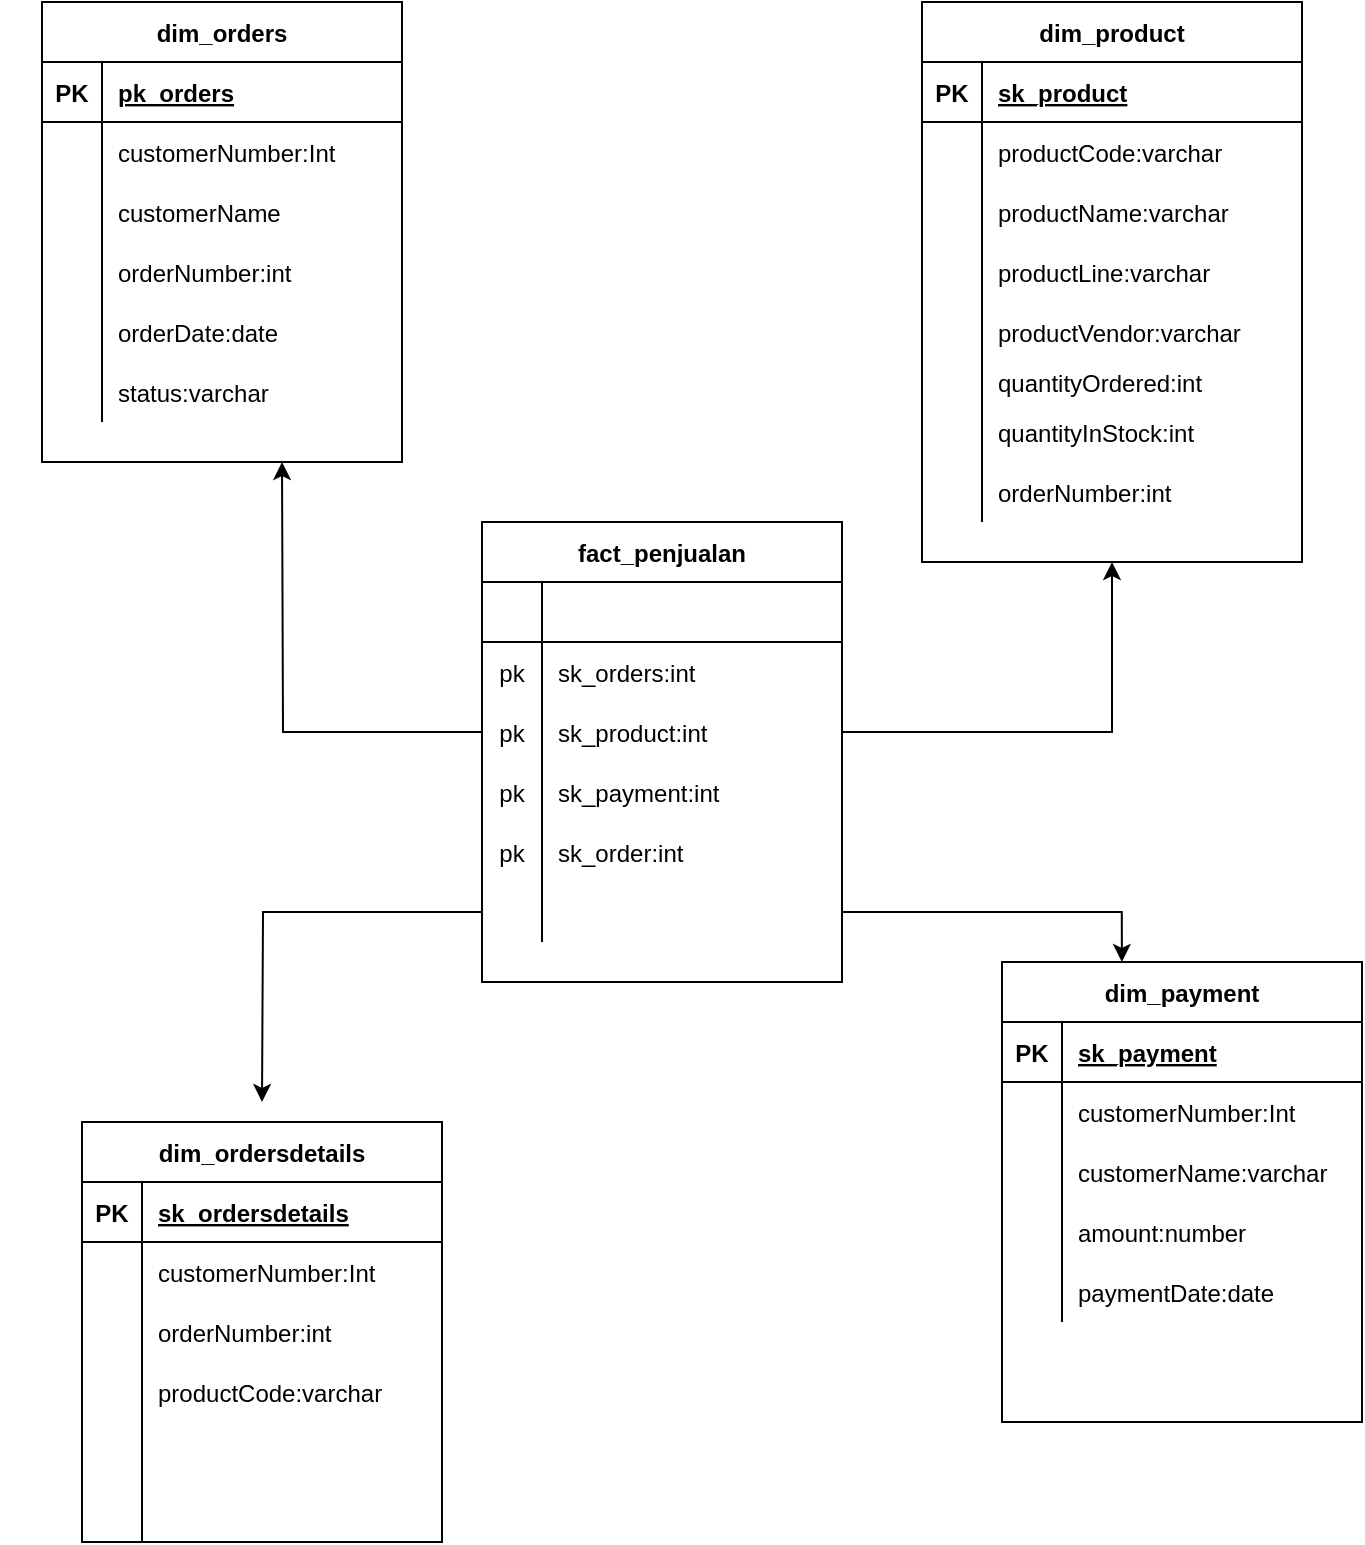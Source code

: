 <mxfile version="15.7.0" type="google"><diagram id="q8X1hL25HlB0_GWKj4Wk" name="Page-1"><mxGraphModel dx="1450" dy="647" grid="1" gridSize="10" guides="1" tooltips="1" connect="1" arrows="1" fold="1" page="1" pageScale="1" pageWidth="827" pageHeight="1169" math="0" shadow="0"><root><mxCell id="0"/><mxCell id="1" parent="0"/><mxCell id="w1wIwsH_aMHOeBr1UhMv-1" value="dim_orders" style="shape=table;startSize=30;container=1;collapsible=1;childLayout=tableLayout;fixedRows=1;rowLines=0;fontStyle=1;align=center;resizeLast=1;" parent="1" vertex="1"><mxGeometry x="80" y="40" width="180" height="230" as="geometry"/></mxCell><mxCell id="w1wIwsH_aMHOeBr1UhMv-2" value="" style="shape=partialRectangle;collapsible=0;dropTarget=0;pointerEvents=0;fillColor=none;top=0;left=0;bottom=1;right=0;points=[[0,0.5],[1,0.5]];portConstraint=eastwest;" parent="w1wIwsH_aMHOeBr1UhMv-1" vertex="1"><mxGeometry y="30" width="180" height="30" as="geometry"/></mxCell><mxCell id="w1wIwsH_aMHOeBr1UhMv-3" value="PK" style="shape=partialRectangle;connectable=0;fillColor=none;top=0;left=0;bottom=0;right=0;fontStyle=1;overflow=hidden;" parent="w1wIwsH_aMHOeBr1UhMv-2" vertex="1"><mxGeometry width="30" height="30" as="geometry"><mxRectangle width="30" height="30" as="alternateBounds"/></mxGeometry></mxCell><mxCell id="w1wIwsH_aMHOeBr1UhMv-4" value="pk_orders" style="shape=partialRectangle;connectable=0;fillColor=none;top=0;left=0;bottom=0;right=0;align=left;spacingLeft=6;fontStyle=5;overflow=hidden;" parent="w1wIwsH_aMHOeBr1UhMv-2" vertex="1"><mxGeometry x="30" width="150" height="30" as="geometry"><mxRectangle width="150" height="30" as="alternateBounds"/></mxGeometry></mxCell><mxCell id="w1wIwsH_aMHOeBr1UhMv-5" value="" style="shape=partialRectangle;collapsible=0;dropTarget=0;pointerEvents=0;fillColor=none;top=0;left=0;bottom=0;right=0;points=[[0,0.5],[1,0.5]];portConstraint=eastwest;" parent="w1wIwsH_aMHOeBr1UhMv-1" vertex="1"><mxGeometry y="60" width="180" height="30" as="geometry"/></mxCell><mxCell id="w1wIwsH_aMHOeBr1UhMv-6" value="" style="shape=partialRectangle;connectable=0;fillColor=none;top=0;left=0;bottom=0;right=0;editable=1;overflow=hidden;" parent="w1wIwsH_aMHOeBr1UhMv-5" vertex="1"><mxGeometry width="30" height="30" as="geometry"><mxRectangle width="30" height="30" as="alternateBounds"/></mxGeometry></mxCell><mxCell id="w1wIwsH_aMHOeBr1UhMv-7" value="customerNumber:Int" style="shape=partialRectangle;connectable=0;fillColor=none;top=0;left=0;bottom=0;right=0;align=left;spacingLeft=6;overflow=hidden;" parent="w1wIwsH_aMHOeBr1UhMv-5" vertex="1"><mxGeometry x="30" width="150" height="30" as="geometry"><mxRectangle width="150" height="30" as="alternateBounds"/></mxGeometry></mxCell><mxCell id="w1wIwsH_aMHOeBr1UhMv-8" value="" style="shape=partialRectangle;collapsible=0;dropTarget=0;pointerEvents=0;fillColor=none;top=0;left=0;bottom=0;right=0;points=[[0,0.5],[1,0.5]];portConstraint=eastwest;" parent="w1wIwsH_aMHOeBr1UhMv-1" vertex="1"><mxGeometry y="90" width="180" height="30" as="geometry"/></mxCell><mxCell id="w1wIwsH_aMHOeBr1UhMv-9" value="" style="shape=partialRectangle;connectable=0;fillColor=none;top=0;left=0;bottom=0;right=0;editable=1;overflow=hidden;" parent="w1wIwsH_aMHOeBr1UhMv-8" vertex="1"><mxGeometry width="30" height="30" as="geometry"><mxRectangle width="30" height="30" as="alternateBounds"/></mxGeometry></mxCell><mxCell id="w1wIwsH_aMHOeBr1UhMv-10" value="customerName" style="shape=partialRectangle;connectable=0;fillColor=none;top=0;left=0;bottom=0;right=0;align=left;spacingLeft=6;overflow=hidden;" parent="w1wIwsH_aMHOeBr1UhMv-8" vertex="1"><mxGeometry x="30" width="150" height="30" as="geometry"><mxRectangle width="150" height="30" as="alternateBounds"/></mxGeometry></mxCell><mxCell id="w1wIwsH_aMHOeBr1UhMv-11" value="" style="shape=partialRectangle;collapsible=0;dropTarget=0;pointerEvents=0;fillColor=none;top=0;left=0;bottom=0;right=0;points=[[0,0.5],[1,0.5]];portConstraint=eastwest;" parent="w1wIwsH_aMHOeBr1UhMv-1" vertex="1"><mxGeometry y="120" width="180" height="30" as="geometry"/></mxCell><mxCell id="w1wIwsH_aMHOeBr1UhMv-12" value="" style="shape=partialRectangle;connectable=0;fillColor=none;top=0;left=0;bottom=0;right=0;editable=1;overflow=hidden;" parent="w1wIwsH_aMHOeBr1UhMv-11" vertex="1"><mxGeometry width="30" height="30" as="geometry"><mxRectangle width="30" height="30" as="alternateBounds"/></mxGeometry></mxCell><mxCell id="w1wIwsH_aMHOeBr1UhMv-13" value="orderNumber:int" style="shape=partialRectangle;connectable=0;fillColor=none;top=0;left=0;bottom=0;right=0;align=left;spacingLeft=6;overflow=hidden;" parent="w1wIwsH_aMHOeBr1UhMv-11" vertex="1"><mxGeometry x="30" width="150" height="30" as="geometry"><mxRectangle width="150" height="30" as="alternateBounds"/></mxGeometry></mxCell><mxCell id="w1wIwsH_aMHOeBr1UhMv-124" value="" style="shape=partialRectangle;collapsible=0;dropTarget=0;pointerEvents=0;fillColor=none;top=0;left=0;bottom=0;right=0;points=[[0,0.5],[1,0.5]];portConstraint=eastwest;" parent="w1wIwsH_aMHOeBr1UhMv-1" vertex="1"><mxGeometry y="150" width="180" height="30" as="geometry"/></mxCell><mxCell id="w1wIwsH_aMHOeBr1UhMv-125" value="" style="shape=partialRectangle;connectable=0;fillColor=none;top=0;left=0;bottom=0;right=0;editable=1;overflow=hidden;" parent="w1wIwsH_aMHOeBr1UhMv-124" vertex="1"><mxGeometry width="30" height="30" as="geometry"><mxRectangle width="30" height="30" as="alternateBounds"/></mxGeometry></mxCell><mxCell id="w1wIwsH_aMHOeBr1UhMv-126" value="orderDate:date" style="shape=partialRectangle;connectable=0;fillColor=none;top=0;left=0;bottom=0;right=0;align=left;spacingLeft=6;overflow=hidden;" parent="w1wIwsH_aMHOeBr1UhMv-124" vertex="1"><mxGeometry x="30" width="150" height="30" as="geometry"><mxRectangle width="150" height="30" as="alternateBounds"/></mxGeometry></mxCell><mxCell id="w1wIwsH_aMHOeBr1UhMv-127" value="" style="shape=partialRectangle;collapsible=0;dropTarget=0;pointerEvents=0;fillColor=none;top=0;left=0;bottom=0;right=0;points=[[0,0.5],[1,0.5]];portConstraint=eastwest;" parent="w1wIwsH_aMHOeBr1UhMv-1" vertex="1"><mxGeometry y="180" width="180" height="30" as="geometry"/></mxCell><mxCell id="w1wIwsH_aMHOeBr1UhMv-128" value="" style="shape=partialRectangle;connectable=0;fillColor=none;top=0;left=0;bottom=0;right=0;editable=1;overflow=hidden;" parent="w1wIwsH_aMHOeBr1UhMv-127" vertex="1"><mxGeometry width="30" height="30" as="geometry"><mxRectangle width="30" height="30" as="alternateBounds"/></mxGeometry></mxCell><mxCell id="w1wIwsH_aMHOeBr1UhMv-129" value="status:varchar" style="shape=partialRectangle;connectable=0;fillColor=none;top=0;left=0;bottom=0;right=0;align=left;spacingLeft=6;overflow=hidden;" parent="w1wIwsH_aMHOeBr1UhMv-127" vertex="1"><mxGeometry x="30" width="150" height="30" as="geometry"><mxRectangle width="150" height="30" as="alternateBounds"/></mxGeometry></mxCell><mxCell id="w1wIwsH_aMHOeBr1UhMv-17" value="dim_product" style="shape=table;startSize=30;container=1;collapsible=1;childLayout=tableLayout;fixedRows=1;rowLines=0;fontStyle=1;align=center;resizeLast=1;" parent="1" vertex="1"><mxGeometry x="520" y="40" width="190" height="280" as="geometry"/></mxCell><mxCell id="w1wIwsH_aMHOeBr1UhMv-18" value="" style="shape=partialRectangle;collapsible=0;dropTarget=0;pointerEvents=0;fillColor=none;top=0;left=0;bottom=1;right=0;points=[[0,0.5],[1,0.5]];portConstraint=eastwest;" parent="w1wIwsH_aMHOeBr1UhMv-17" vertex="1"><mxGeometry y="30" width="190" height="30" as="geometry"/></mxCell><mxCell id="w1wIwsH_aMHOeBr1UhMv-19" value="PK" style="shape=partialRectangle;connectable=0;fillColor=none;top=0;left=0;bottom=0;right=0;fontStyle=1;overflow=hidden;" parent="w1wIwsH_aMHOeBr1UhMv-18" vertex="1"><mxGeometry width="30" height="30" as="geometry"><mxRectangle width="30" height="30" as="alternateBounds"/></mxGeometry></mxCell><mxCell id="w1wIwsH_aMHOeBr1UhMv-20" value="sk_product" style="shape=partialRectangle;connectable=0;fillColor=none;top=0;left=0;bottom=0;right=0;align=left;spacingLeft=6;fontStyle=5;overflow=hidden;" parent="w1wIwsH_aMHOeBr1UhMv-18" vertex="1"><mxGeometry x="30" width="160" height="30" as="geometry"><mxRectangle width="160" height="30" as="alternateBounds"/></mxGeometry></mxCell><mxCell id="w1wIwsH_aMHOeBr1UhMv-21" value="" style="shape=partialRectangle;collapsible=0;dropTarget=0;pointerEvents=0;fillColor=none;top=0;left=0;bottom=0;right=0;points=[[0,0.5],[1,0.5]];portConstraint=eastwest;" parent="w1wIwsH_aMHOeBr1UhMv-17" vertex="1"><mxGeometry y="60" width="190" height="30" as="geometry"/></mxCell><mxCell id="w1wIwsH_aMHOeBr1UhMv-22" value="" style="shape=partialRectangle;connectable=0;fillColor=none;top=0;left=0;bottom=0;right=0;editable=1;overflow=hidden;" parent="w1wIwsH_aMHOeBr1UhMv-21" vertex="1"><mxGeometry width="30" height="30" as="geometry"><mxRectangle width="30" height="30" as="alternateBounds"/></mxGeometry></mxCell><mxCell id="w1wIwsH_aMHOeBr1UhMv-23" value="productCode:varchar" style="shape=partialRectangle;connectable=0;fillColor=none;top=0;left=0;bottom=0;right=0;align=left;spacingLeft=6;overflow=hidden;" parent="w1wIwsH_aMHOeBr1UhMv-21" vertex="1"><mxGeometry x="30" width="160" height="30" as="geometry"><mxRectangle width="160" height="30" as="alternateBounds"/></mxGeometry></mxCell><mxCell id="w1wIwsH_aMHOeBr1UhMv-24" value="" style="shape=partialRectangle;collapsible=0;dropTarget=0;pointerEvents=0;fillColor=none;top=0;left=0;bottom=0;right=0;points=[[0,0.5],[1,0.5]];portConstraint=eastwest;" parent="w1wIwsH_aMHOeBr1UhMv-17" vertex="1"><mxGeometry y="90" width="190" height="30" as="geometry"/></mxCell><mxCell id="w1wIwsH_aMHOeBr1UhMv-25" value="" style="shape=partialRectangle;connectable=0;fillColor=none;top=0;left=0;bottom=0;right=0;editable=1;overflow=hidden;" parent="w1wIwsH_aMHOeBr1UhMv-24" vertex="1"><mxGeometry width="30" height="30" as="geometry"><mxRectangle width="30" height="30" as="alternateBounds"/></mxGeometry></mxCell><mxCell id="w1wIwsH_aMHOeBr1UhMv-26" value="productName:varchar" style="shape=partialRectangle;connectable=0;fillColor=none;top=0;left=0;bottom=0;right=0;align=left;spacingLeft=6;overflow=hidden;" parent="w1wIwsH_aMHOeBr1UhMv-24" vertex="1"><mxGeometry x="30" width="160" height="30" as="geometry"><mxRectangle width="160" height="30" as="alternateBounds"/></mxGeometry></mxCell><mxCell id="w1wIwsH_aMHOeBr1UhMv-27" value="" style="shape=partialRectangle;collapsible=0;dropTarget=0;pointerEvents=0;fillColor=none;top=0;left=0;bottom=0;right=0;points=[[0,0.5],[1,0.5]];portConstraint=eastwest;" parent="w1wIwsH_aMHOeBr1UhMv-17" vertex="1"><mxGeometry y="120" width="190" height="30" as="geometry"/></mxCell><mxCell id="w1wIwsH_aMHOeBr1UhMv-28" value="" style="shape=partialRectangle;connectable=0;fillColor=none;top=0;left=0;bottom=0;right=0;editable=1;overflow=hidden;" parent="w1wIwsH_aMHOeBr1UhMv-27" vertex="1"><mxGeometry width="30" height="30" as="geometry"><mxRectangle width="30" height="30" as="alternateBounds"/></mxGeometry></mxCell><mxCell id="w1wIwsH_aMHOeBr1UhMv-29" value="productLine:varchar" style="shape=partialRectangle;connectable=0;fillColor=none;top=0;left=0;bottom=0;right=0;align=left;spacingLeft=6;overflow=hidden;" parent="w1wIwsH_aMHOeBr1UhMv-27" vertex="1"><mxGeometry x="30" width="160" height="30" as="geometry"><mxRectangle width="160" height="30" as="alternateBounds"/></mxGeometry></mxCell><mxCell id="w1wIwsH_aMHOeBr1UhMv-108" value="" style="shape=partialRectangle;collapsible=0;dropTarget=0;pointerEvents=0;fillColor=none;top=0;left=0;bottom=0;right=0;points=[[0,0.5],[1,0.5]];portConstraint=eastwest;" parent="w1wIwsH_aMHOeBr1UhMv-17" vertex="1"><mxGeometry y="150" width="190" height="30" as="geometry"/></mxCell><mxCell id="w1wIwsH_aMHOeBr1UhMv-109" value="" style="shape=partialRectangle;connectable=0;fillColor=none;top=0;left=0;bottom=0;right=0;editable=1;overflow=hidden;" parent="w1wIwsH_aMHOeBr1UhMv-108" vertex="1"><mxGeometry width="30" height="30" as="geometry"><mxRectangle width="30" height="30" as="alternateBounds"/></mxGeometry></mxCell><mxCell id="w1wIwsH_aMHOeBr1UhMv-110" value="productVendor:varchar" style="shape=partialRectangle;connectable=0;fillColor=none;top=0;left=0;bottom=0;right=0;align=left;spacingLeft=6;overflow=hidden;" parent="w1wIwsH_aMHOeBr1UhMv-108" vertex="1"><mxGeometry x="30" width="160" height="30" as="geometry"><mxRectangle width="160" height="30" as="alternateBounds"/></mxGeometry></mxCell><mxCell id="w1wIwsH_aMHOeBr1UhMv-111" value="" style="shape=partialRectangle;collapsible=0;dropTarget=0;pointerEvents=0;fillColor=none;top=0;left=0;bottom=0;right=0;points=[[0,0.5],[1,0.5]];portConstraint=eastwest;" parent="w1wIwsH_aMHOeBr1UhMv-17" vertex="1"><mxGeometry y="180" width="190" height="20" as="geometry"/></mxCell><mxCell id="w1wIwsH_aMHOeBr1UhMv-112" value="" style="shape=partialRectangle;connectable=0;fillColor=none;top=0;left=0;bottom=0;right=0;editable=1;overflow=hidden;" parent="w1wIwsH_aMHOeBr1UhMv-111" vertex="1"><mxGeometry width="30" height="20" as="geometry"><mxRectangle width="30" height="20" as="alternateBounds"/></mxGeometry></mxCell><mxCell id="w1wIwsH_aMHOeBr1UhMv-113" value="quantityOrdered:int" style="shape=partialRectangle;connectable=0;fillColor=none;top=0;left=0;bottom=0;right=0;align=left;spacingLeft=6;overflow=hidden;" parent="w1wIwsH_aMHOeBr1UhMv-111" vertex="1"><mxGeometry x="30" width="160" height="20" as="geometry"><mxRectangle width="160" height="20" as="alternateBounds"/></mxGeometry></mxCell><mxCell id="w1wIwsH_aMHOeBr1UhMv-114" value="" style="shape=partialRectangle;collapsible=0;dropTarget=0;pointerEvents=0;fillColor=none;top=0;left=0;bottom=0;right=0;points=[[0,0.5],[1,0.5]];portConstraint=eastwest;" parent="w1wIwsH_aMHOeBr1UhMv-17" vertex="1"><mxGeometry y="200" width="190" height="30" as="geometry"/></mxCell><mxCell id="w1wIwsH_aMHOeBr1UhMv-115" value="" style="shape=partialRectangle;connectable=0;fillColor=none;top=0;left=0;bottom=0;right=0;editable=1;overflow=hidden;" parent="w1wIwsH_aMHOeBr1UhMv-114" vertex="1"><mxGeometry width="30" height="30" as="geometry"><mxRectangle width="30" height="30" as="alternateBounds"/></mxGeometry></mxCell><mxCell id="w1wIwsH_aMHOeBr1UhMv-116" value="quantityInStock:int" style="shape=partialRectangle;connectable=0;fillColor=none;top=0;left=0;bottom=0;right=0;align=left;spacingLeft=6;overflow=hidden;" parent="w1wIwsH_aMHOeBr1UhMv-114" vertex="1"><mxGeometry x="30" width="160" height="30" as="geometry"><mxRectangle width="160" height="30" as="alternateBounds"/></mxGeometry></mxCell><mxCell id="w1wIwsH_aMHOeBr1UhMv-117" value="" style="shape=partialRectangle;collapsible=0;dropTarget=0;pointerEvents=0;fillColor=none;top=0;left=0;bottom=0;right=0;points=[[0,0.5],[1,0.5]];portConstraint=eastwest;" parent="w1wIwsH_aMHOeBr1UhMv-17" vertex="1"><mxGeometry y="230" width="190" height="30" as="geometry"/></mxCell><mxCell id="w1wIwsH_aMHOeBr1UhMv-118" value="" style="shape=partialRectangle;connectable=0;fillColor=none;top=0;left=0;bottom=0;right=0;editable=1;overflow=hidden;" parent="w1wIwsH_aMHOeBr1UhMv-117" vertex="1"><mxGeometry width="30" height="30" as="geometry"><mxRectangle width="30" height="30" as="alternateBounds"/></mxGeometry></mxCell><mxCell id="w1wIwsH_aMHOeBr1UhMv-119" value="orderNumber:int" style="shape=partialRectangle;connectable=0;fillColor=none;top=0;left=0;bottom=0;right=0;align=left;spacingLeft=6;overflow=hidden;" parent="w1wIwsH_aMHOeBr1UhMv-117" vertex="1"><mxGeometry x="30" width="160" height="30" as="geometry"><mxRectangle width="160" height="30" as="alternateBounds"/></mxGeometry></mxCell><mxCell id="w1wIwsH_aMHOeBr1UhMv-61" value="" style="shape=partialRectangle;collapsible=0;dropTarget=0;pointerEvents=0;fillColor=none;top=0;left=0;bottom=0;right=0;points=[[0,0.5],[1,0.5]];portConstraint=eastwest;" parent="1" vertex="1"><mxGeometry x="60" y="520" width="180" height="20" as="geometry"/></mxCell><mxCell id="w1wIwsH_aMHOeBr1UhMv-62" value="" style="shape=partialRectangle;connectable=0;fillColor=none;top=0;left=0;bottom=0;right=0;editable=1;overflow=hidden;" parent="w1wIwsH_aMHOeBr1UhMv-61" vertex="1"><mxGeometry width="30" height="20" as="geometry"><mxRectangle width="30" height="20" as="alternateBounds"/></mxGeometry></mxCell><mxCell id="w1wIwsH_aMHOeBr1UhMv-63" value="" style="shape=partialRectangle;connectable=0;fillColor=none;top=0;left=0;bottom=0;right=0;align=left;spacingLeft=6;overflow=hidden;" parent="w1wIwsH_aMHOeBr1UhMv-61" vertex="1"><mxGeometry x="30" width="150" height="20" as="geometry"><mxRectangle width="150" height="20" as="alternateBounds"/></mxGeometry></mxCell><mxCell id="w1wIwsH_aMHOeBr1UhMv-67" value="dim_payment" style="shape=table;startSize=30;container=1;collapsible=1;childLayout=tableLayout;fixedRows=1;rowLines=0;fontStyle=1;align=center;resizeLast=1;" parent="1" vertex="1"><mxGeometry x="560" y="520" width="180" height="230" as="geometry"/></mxCell><mxCell id="w1wIwsH_aMHOeBr1UhMv-68" value="" style="shape=partialRectangle;collapsible=0;dropTarget=0;pointerEvents=0;fillColor=none;top=0;left=0;bottom=1;right=0;points=[[0,0.5],[1,0.5]];portConstraint=eastwest;" parent="w1wIwsH_aMHOeBr1UhMv-67" vertex="1"><mxGeometry y="30" width="180" height="30" as="geometry"/></mxCell><mxCell id="w1wIwsH_aMHOeBr1UhMv-69" value="PK" style="shape=partialRectangle;connectable=0;fillColor=none;top=0;left=0;bottom=0;right=0;fontStyle=1;overflow=hidden;" parent="w1wIwsH_aMHOeBr1UhMv-68" vertex="1"><mxGeometry width="30" height="30" as="geometry"><mxRectangle width="30" height="30" as="alternateBounds"/></mxGeometry></mxCell><mxCell id="w1wIwsH_aMHOeBr1UhMv-70" value="sk_payment" style="shape=partialRectangle;connectable=0;fillColor=none;top=0;left=0;bottom=0;right=0;align=left;spacingLeft=6;fontStyle=5;overflow=hidden;" parent="w1wIwsH_aMHOeBr1UhMv-68" vertex="1"><mxGeometry x="30" width="150" height="30" as="geometry"><mxRectangle width="150" height="30" as="alternateBounds"/></mxGeometry></mxCell><mxCell id="w1wIwsH_aMHOeBr1UhMv-71" value="" style="shape=partialRectangle;collapsible=0;dropTarget=0;pointerEvents=0;fillColor=none;top=0;left=0;bottom=0;right=0;points=[[0,0.5],[1,0.5]];portConstraint=eastwest;" parent="w1wIwsH_aMHOeBr1UhMv-67" vertex="1"><mxGeometry y="60" width="180" height="30" as="geometry"/></mxCell><mxCell id="w1wIwsH_aMHOeBr1UhMv-72" value="" style="shape=partialRectangle;connectable=0;fillColor=none;top=0;left=0;bottom=0;right=0;editable=1;overflow=hidden;" parent="w1wIwsH_aMHOeBr1UhMv-71" vertex="1"><mxGeometry width="30" height="30" as="geometry"><mxRectangle width="30" height="30" as="alternateBounds"/></mxGeometry></mxCell><mxCell id="w1wIwsH_aMHOeBr1UhMv-73" value="customerNumber:Int" style="shape=partialRectangle;connectable=0;fillColor=none;top=0;left=0;bottom=0;right=0;align=left;spacingLeft=6;overflow=hidden;" parent="w1wIwsH_aMHOeBr1UhMv-71" vertex="1"><mxGeometry x="30" width="150" height="30" as="geometry"><mxRectangle width="150" height="30" as="alternateBounds"/></mxGeometry></mxCell><mxCell id="w1wIwsH_aMHOeBr1UhMv-74" value="" style="shape=partialRectangle;collapsible=0;dropTarget=0;pointerEvents=0;fillColor=none;top=0;left=0;bottom=0;right=0;points=[[0,0.5],[1,0.5]];portConstraint=eastwest;" parent="w1wIwsH_aMHOeBr1UhMv-67" vertex="1"><mxGeometry y="90" width="180" height="30" as="geometry"/></mxCell><mxCell id="w1wIwsH_aMHOeBr1UhMv-75" value="" style="shape=partialRectangle;connectable=0;fillColor=none;top=0;left=0;bottom=0;right=0;editable=1;overflow=hidden;" parent="w1wIwsH_aMHOeBr1UhMv-74" vertex="1"><mxGeometry width="30" height="30" as="geometry"><mxRectangle width="30" height="30" as="alternateBounds"/></mxGeometry></mxCell><mxCell id="w1wIwsH_aMHOeBr1UhMv-76" value="customerName:varchar" style="shape=partialRectangle;connectable=0;fillColor=none;top=0;left=0;bottom=0;right=0;align=left;spacingLeft=6;overflow=hidden;" parent="w1wIwsH_aMHOeBr1UhMv-74" vertex="1"><mxGeometry x="30" width="150" height="30" as="geometry"><mxRectangle width="150" height="30" as="alternateBounds"/></mxGeometry></mxCell><mxCell id="w1wIwsH_aMHOeBr1UhMv-77" value="" style="shape=partialRectangle;collapsible=0;dropTarget=0;pointerEvents=0;fillColor=none;top=0;left=0;bottom=0;right=0;points=[[0,0.5],[1,0.5]];portConstraint=eastwest;" parent="w1wIwsH_aMHOeBr1UhMv-67" vertex="1"><mxGeometry y="120" width="180" height="30" as="geometry"/></mxCell><mxCell id="w1wIwsH_aMHOeBr1UhMv-78" value="" style="shape=partialRectangle;connectable=0;fillColor=none;top=0;left=0;bottom=0;right=0;editable=1;overflow=hidden;" parent="w1wIwsH_aMHOeBr1UhMv-77" vertex="1"><mxGeometry width="30" height="30" as="geometry"><mxRectangle width="30" height="30" as="alternateBounds"/></mxGeometry></mxCell><mxCell id="w1wIwsH_aMHOeBr1UhMv-79" value="amount:number" style="shape=partialRectangle;connectable=0;fillColor=none;top=0;left=0;bottom=0;right=0;align=left;spacingLeft=6;overflow=hidden;" parent="w1wIwsH_aMHOeBr1UhMv-77" vertex="1"><mxGeometry x="30" width="150" height="30" as="geometry"><mxRectangle width="150" height="30" as="alternateBounds"/></mxGeometry></mxCell><mxCell id="w1wIwsH_aMHOeBr1UhMv-130" value="" style="shape=partialRectangle;collapsible=0;dropTarget=0;pointerEvents=0;fillColor=none;top=0;left=0;bottom=0;right=0;points=[[0,0.5],[1,0.5]];portConstraint=eastwest;" parent="w1wIwsH_aMHOeBr1UhMv-67" vertex="1"><mxGeometry y="150" width="180" height="30" as="geometry"/></mxCell><mxCell id="w1wIwsH_aMHOeBr1UhMv-131" value="" style="shape=partialRectangle;connectable=0;fillColor=none;top=0;left=0;bottom=0;right=0;editable=1;overflow=hidden;" parent="w1wIwsH_aMHOeBr1UhMv-130" vertex="1"><mxGeometry width="30" height="30" as="geometry"><mxRectangle width="30" height="30" as="alternateBounds"/></mxGeometry></mxCell><mxCell id="w1wIwsH_aMHOeBr1UhMv-132" value="paymentDate:date" style="shape=partialRectangle;connectable=0;fillColor=none;top=0;left=0;bottom=0;right=0;align=left;spacingLeft=6;overflow=hidden;" parent="w1wIwsH_aMHOeBr1UhMv-130" vertex="1"><mxGeometry x="30" width="150" height="30" as="geometry"><mxRectangle width="150" height="30" as="alternateBounds"/></mxGeometry></mxCell><mxCell id="w1wIwsH_aMHOeBr1UhMv-134" value="dim_ordersdetails" style="shape=table;startSize=30;container=1;collapsible=1;childLayout=tableLayout;fixedRows=1;rowLines=0;fontStyle=1;align=center;resizeLast=1;" parent="1" vertex="1"><mxGeometry x="100" y="600" width="180" height="210" as="geometry"/></mxCell><mxCell id="w1wIwsH_aMHOeBr1UhMv-135" value="" style="shape=partialRectangle;collapsible=0;dropTarget=0;pointerEvents=0;fillColor=none;top=0;left=0;bottom=1;right=0;points=[[0,0.5],[1,0.5]];portConstraint=eastwest;" parent="w1wIwsH_aMHOeBr1UhMv-134" vertex="1"><mxGeometry y="30" width="180" height="30" as="geometry"/></mxCell><mxCell id="w1wIwsH_aMHOeBr1UhMv-136" value="PK" style="shape=partialRectangle;connectable=0;fillColor=none;top=0;left=0;bottom=0;right=0;fontStyle=1;overflow=hidden;" parent="w1wIwsH_aMHOeBr1UhMv-135" vertex="1"><mxGeometry width="30" height="30" as="geometry"><mxRectangle width="30" height="30" as="alternateBounds"/></mxGeometry></mxCell><mxCell id="w1wIwsH_aMHOeBr1UhMv-137" value="sk_ordersdetails" style="shape=partialRectangle;connectable=0;fillColor=none;top=0;left=0;bottom=0;right=0;align=left;spacingLeft=6;fontStyle=5;overflow=hidden;" parent="w1wIwsH_aMHOeBr1UhMv-135" vertex="1"><mxGeometry x="30" width="150" height="30" as="geometry"><mxRectangle width="150" height="30" as="alternateBounds"/></mxGeometry></mxCell><mxCell id="w1wIwsH_aMHOeBr1UhMv-138" value="" style="shape=partialRectangle;collapsible=0;dropTarget=0;pointerEvents=0;fillColor=none;top=0;left=0;bottom=0;right=0;points=[[0,0.5],[1,0.5]];portConstraint=eastwest;" parent="w1wIwsH_aMHOeBr1UhMv-134" vertex="1"><mxGeometry y="60" width="180" height="30" as="geometry"/></mxCell><mxCell id="w1wIwsH_aMHOeBr1UhMv-139" value="" style="shape=partialRectangle;connectable=0;fillColor=none;top=0;left=0;bottom=0;right=0;editable=1;overflow=hidden;" parent="w1wIwsH_aMHOeBr1UhMv-138" vertex="1"><mxGeometry width="30" height="30" as="geometry"><mxRectangle width="30" height="30" as="alternateBounds"/></mxGeometry></mxCell><mxCell id="w1wIwsH_aMHOeBr1UhMv-140" value="customerNumber:Int" style="shape=partialRectangle;connectable=0;fillColor=none;top=0;left=0;bottom=0;right=0;align=left;spacingLeft=6;overflow=hidden;" parent="w1wIwsH_aMHOeBr1UhMv-138" vertex="1"><mxGeometry x="30" width="150" height="30" as="geometry"><mxRectangle width="150" height="30" as="alternateBounds"/></mxGeometry></mxCell><mxCell id="w1wIwsH_aMHOeBr1UhMv-141" value="" style="shape=partialRectangle;collapsible=0;dropTarget=0;pointerEvents=0;fillColor=none;top=0;left=0;bottom=0;right=0;points=[[0,0.5],[1,0.5]];portConstraint=eastwest;" parent="w1wIwsH_aMHOeBr1UhMv-134" vertex="1"><mxGeometry y="90" width="180" height="30" as="geometry"/></mxCell><mxCell id="w1wIwsH_aMHOeBr1UhMv-142" value="" style="shape=partialRectangle;connectable=0;fillColor=none;top=0;left=0;bottom=0;right=0;editable=1;overflow=hidden;" parent="w1wIwsH_aMHOeBr1UhMv-141" vertex="1"><mxGeometry width="30" height="30" as="geometry"><mxRectangle width="30" height="30" as="alternateBounds"/></mxGeometry></mxCell><mxCell id="w1wIwsH_aMHOeBr1UhMv-143" value="orderNumber:int" style="shape=partialRectangle;connectable=0;fillColor=none;top=0;left=0;bottom=0;right=0;align=left;spacingLeft=6;overflow=hidden;" parent="w1wIwsH_aMHOeBr1UhMv-141" vertex="1"><mxGeometry x="30" width="150" height="30" as="geometry"><mxRectangle width="150" height="30" as="alternateBounds"/></mxGeometry></mxCell><mxCell id="w1wIwsH_aMHOeBr1UhMv-144" value="" style="shape=partialRectangle;collapsible=0;dropTarget=0;pointerEvents=0;fillColor=none;top=0;left=0;bottom=0;right=0;points=[[0,0.5],[1,0.5]];portConstraint=eastwest;" parent="w1wIwsH_aMHOeBr1UhMv-134" vertex="1"><mxGeometry y="120" width="180" height="30" as="geometry"/></mxCell><mxCell id="w1wIwsH_aMHOeBr1UhMv-145" value="" style="shape=partialRectangle;connectable=0;fillColor=none;top=0;left=0;bottom=0;right=0;editable=1;overflow=hidden;" parent="w1wIwsH_aMHOeBr1UhMv-144" vertex="1"><mxGeometry width="30" height="30" as="geometry"><mxRectangle width="30" height="30" as="alternateBounds"/></mxGeometry></mxCell><mxCell id="w1wIwsH_aMHOeBr1UhMv-146" value="productCode:varchar" style="shape=partialRectangle;connectable=0;fillColor=none;top=0;left=0;bottom=0;right=0;align=left;spacingLeft=6;overflow=hidden;" parent="w1wIwsH_aMHOeBr1UhMv-144" vertex="1"><mxGeometry x="30" width="150" height="30" as="geometry"><mxRectangle width="150" height="30" as="alternateBounds"/></mxGeometry></mxCell><mxCell id="w1wIwsH_aMHOeBr1UhMv-147" value="" style="shape=partialRectangle;collapsible=0;dropTarget=0;pointerEvents=0;fillColor=none;top=0;left=0;bottom=0;right=0;points=[[0,0.5],[1,0.5]];portConstraint=eastwest;" parent="w1wIwsH_aMHOeBr1UhMv-134" vertex="1"><mxGeometry y="150" width="180" height="30" as="geometry"/></mxCell><mxCell id="w1wIwsH_aMHOeBr1UhMv-148" value="" style="shape=partialRectangle;connectable=0;fillColor=none;top=0;left=0;bottom=0;right=0;editable=1;overflow=hidden;" parent="w1wIwsH_aMHOeBr1UhMv-147" vertex="1"><mxGeometry width="30" height="30" as="geometry"><mxRectangle width="30" height="30" as="alternateBounds"/></mxGeometry></mxCell><mxCell id="w1wIwsH_aMHOeBr1UhMv-149" value="" style="shape=partialRectangle;connectable=0;fillColor=none;top=0;left=0;bottom=0;right=0;align=left;spacingLeft=6;overflow=hidden;" parent="w1wIwsH_aMHOeBr1UhMv-147" vertex="1"><mxGeometry x="30" width="150" height="30" as="geometry"><mxRectangle width="150" height="30" as="alternateBounds"/></mxGeometry></mxCell><mxCell id="w1wIwsH_aMHOeBr1UhMv-150" value="" style="shape=partialRectangle;collapsible=0;dropTarget=0;pointerEvents=0;fillColor=none;top=0;left=0;bottom=0;right=0;points=[[0,0.5],[1,0.5]];portConstraint=eastwest;" parent="w1wIwsH_aMHOeBr1UhMv-134" vertex="1"><mxGeometry y="180" width="180" height="30" as="geometry"/></mxCell><mxCell id="w1wIwsH_aMHOeBr1UhMv-151" value="" style="shape=partialRectangle;connectable=0;fillColor=none;top=0;left=0;bottom=0;right=0;editable=1;overflow=hidden;" parent="w1wIwsH_aMHOeBr1UhMv-150" vertex="1"><mxGeometry width="30" height="30" as="geometry"><mxRectangle width="30" height="30" as="alternateBounds"/></mxGeometry></mxCell><mxCell id="w1wIwsH_aMHOeBr1UhMv-152" value="" style="shape=partialRectangle;connectable=0;fillColor=none;top=0;left=0;bottom=0;right=0;align=left;spacingLeft=6;overflow=hidden;" parent="w1wIwsH_aMHOeBr1UhMv-150" vertex="1"><mxGeometry x="30" width="150" height="30" as="geometry"><mxRectangle width="150" height="30" as="alternateBounds"/></mxGeometry></mxCell><mxCell id="BWVxhilXb---YtCqPCFJ-1" value="fact_penjualan" style="shape=table;startSize=30;container=1;collapsible=1;childLayout=tableLayout;fixedRows=1;rowLines=0;fontStyle=1;align=center;resizeLast=1;" parent="1" vertex="1"><mxGeometry x="300" y="300" width="180" height="230" as="geometry"/></mxCell><mxCell id="BWVxhilXb---YtCqPCFJ-2" value="" style="shape=partialRectangle;collapsible=0;dropTarget=0;pointerEvents=0;fillColor=none;top=0;left=0;bottom=1;right=0;points=[[0,0.5],[1,0.5]];portConstraint=eastwest;" parent="BWVxhilXb---YtCqPCFJ-1" vertex="1"><mxGeometry y="30" width="180" height="30" as="geometry"/></mxCell><mxCell id="BWVxhilXb---YtCqPCFJ-3" value="" style="shape=partialRectangle;connectable=0;fillColor=none;top=0;left=0;bottom=0;right=0;fontStyle=1;overflow=hidden;" parent="BWVxhilXb---YtCqPCFJ-2" vertex="1"><mxGeometry width="30" height="30" as="geometry"><mxRectangle width="30" height="30" as="alternateBounds"/></mxGeometry></mxCell><mxCell id="BWVxhilXb---YtCqPCFJ-4" value="" style="shape=partialRectangle;connectable=0;fillColor=none;top=0;left=0;bottom=0;right=0;align=left;spacingLeft=6;fontStyle=5;overflow=hidden;" parent="BWVxhilXb---YtCqPCFJ-2" vertex="1"><mxGeometry x="30" width="150" height="30" as="geometry"><mxRectangle width="150" height="30" as="alternateBounds"/></mxGeometry></mxCell><mxCell id="BWVxhilXb---YtCqPCFJ-5" value="" style="shape=partialRectangle;collapsible=0;dropTarget=0;pointerEvents=0;fillColor=none;top=0;left=0;bottom=0;right=0;points=[[0,0.5],[1,0.5]];portConstraint=eastwest;" parent="BWVxhilXb---YtCqPCFJ-1" vertex="1"><mxGeometry y="60" width="180" height="30" as="geometry"/></mxCell><mxCell id="BWVxhilXb---YtCqPCFJ-6" value="pk" style="shape=partialRectangle;connectable=0;fillColor=none;top=0;left=0;bottom=0;right=0;editable=1;overflow=hidden;" parent="BWVxhilXb---YtCqPCFJ-5" vertex="1"><mxGeometry width="30" height="30" as="geometry"><mxRectangle width="30" height="30" as="alternateBounds"/></mxGeometry></mxCell><mxCell id="BWVxhilXb---YtCqPCFJ-7" value="sk_orders:int" style="shape=partialRectangle;connectable=0;fillColor=none;top=0;left=0;bottom=0;right=0;align=left;spacingLeft=6;overflow=hidden;" parent="BWVxhilXb---YtCqPCFJ-5" vertex="1"><mxGeometry x="30" width="150" height="30" as="geometry"><mxRectangle width="150" height="30" as="alternateBounds"/></mxGeometry></mxCell><mxCell id="BWVxhilXb---YtCqPCFJ-8" value="" style="shape=partialRectangle;collapsible=0;dropTarget=0;pointerEvents=0;fillColor=none;top=0;left=0;bottom=0;right=0;points=[[0,0.5],[1,0.5]];portConstraint=eastwest;" parent="BWVxhilXb---YtCqPCFJ-1" vertex="1"><mxGeometry y="90" width="180" height="30" as="geometry"/></mxCell><mxCell id="BWVxhilXb---YtCqPCFJ-9" value="pk" style="shape=partialRectangle;connectable=0;fillColor=none;top=0;left=0;bottom=0;right=0;editable=1;overflow=hidden;" parent="BWVxhilXb---YtCqPCFJ-8" vertex="1"><mxGeometry width="30" height="30" as="geometry"><mxRectangle width="30" height="30" as="alternateBounds"/></mxGeometry></mxCell><mxCell id="BWVxhilXb---YtCqPCFJ-10" value="sk_product:int" style="shape=partialRectangle;connectable=0;fillColor=none;top=0;left=0;bottom=0;right=0;align=left;spacingLeft=6;overflow=hidden;" parent="BWVxhilXb---YtCqPCFJ-8" vertex="1"><mxGeometry x="30" width="150" height="30" as="geometry"><mxRectangle width="150" height="30" as="alternateBounds"/></mxGeometry></mxCell><mxCell id="BWVxhilXb---YtCqPCFJ-11" value="" style="shape=partialRectangle;collapsible=0;dropTarget=0;pointerEvents=0;fillColor=none;top=0;left=0;bottom=0;right=0;points=[[0,0.5],[1,0.5]];portConstraint=eastwest;" parent="BWVxhilXb---YtCqPCFJ-1" vertex="1"><mxGeometry y="120" width="180" height="30" as="geometry"/></mxCell><mxCell id="BWVxhilXb---YtCqPCFJ-12" value="pk" style="shape=partialRectangle;connectable=0;fillColor=none;top=0;left=0;bottom=0;right=0;editable=1;overflow=hidden;" parent="BWVxhilXb---YtCqPCFJ-11" vertex="1"><mxGeometry width="30" height="30" as="geometry"><mxRectangle width="30" height="30" as="alternateBounds"/></mxGeometry></mxCell><mxCell id="BWVxhilXb---YtCqPCFJ-13" value="sk_payment:int" style="shape=partialRectangle;connectable=0;fillColor=none;top=0;left=0;bottom=0;right=0;align=left;spacingLeft=6;overflow=hidden;" parent="BWVxhilXb---YtCqPCFJ-11" vertex="1"><mxGeometry x="30" width="150" height="30" as="geometry"><mxRectangle width="150" height="30" as="alternateBounds"/></mxGeometry></mxCell><mxCell id="BWVxhilXb---YtCqPCFJ-14" value="" style="shape=partialRectangle;collapsible=0;dropTarget=0;pointerEvents=0;fillColor=none;top=0;left=0;bottom=0;right=0;points=[[0,0.5],[1,0.5]];portConstraint=eastwest;" parent="BWVxhilXb---YtCqPCFJ-1" vertex="1"><mxGeometry y="150" width="180" height="30" as="geometry"/></mxCell><mxCell id="BWVxhilXb---YtCqPCFJ-15" value="pk" style="shape=partialRectangle;connectable=0;fillColor=none;top=0;left=0;bottom=0;right=0;editable=1;overflow=hidden;" parent="BWVxhilXb---YtCqPCFJ-14" vertex="1"><mxGeometry width="30" height="30" as="geometry"><mxRectangle width="30" height="30" as="alternateBounds"/></mxGeometry></mxCell><mxCell id="BWVxhilXb---YtCqPCFJ-16" value="sk_order:int" style="shape=partialRectangle;connectable=0;fillColor=none;top=0;left=0;bottom=0;right=0;align=left;spacingLeft=6;overflow=hidden;" parent="BWVxhilXb---YtCqPCFJ-14" vertex="1"><mxGeometry x="30" width="150" height="30" as="geometry"><mxRectangle width="150" height="30" as="alternateBounds"/></mxGeometry></mxCell><mxCell id="BWVxhilXb---YtCqPCFJ-17" value="" style="shape=partialRectangle;collapsible=0;dropTarget=0;pointerEvents=0;fillColor=none;top=0;left=0;bottom=0;right=0;points=[[0,0.5],[1,0.5]];portConstraint=eastwest;" parent="BWVxhilXb---YtCqPCFJ-1" vertex="1"><mxGeometry y="180" width="180" height="30" as="geometry"/></mxCell><mxCell id="BWVxhilXb---YtCqPCFJ-18" value="" style="shape=partialRectangle;connectable=0;fillColor=none;top=0;left=0;bottom=0;right=0;editable=1;overflow=hidden;" parent="BWVxhilXb---YtCqPCFJ-17" vertex="1"><mxGeometry width="30" height="30" as="geometry"><mxRectangle width="30" height="30" as="alternateBounds"/></mxGeometry></mxCell><mxCell id="BWVxhilXb---YtCqPCFJ-19" value="" style="shape=partialRectangle;connectable=0;fillColor=none;top=0;left=0;bottom=0;right=0;align=left;spacingLeft=6;overflow=hidden;" parent="BWVxhilXb---YtCqPCFJ-17" vertex="1"><mxGeometry x="30" width="150" height="30" as="geometry"><mxRectangle width="150" height="30" as="alternateBounds"/></mxGeometry></mxCell><mxCell id="BWVxhilXb---YtCqPCFJ-21" style="edgeStyle=orthogonalEdgeStyle;rounded=0;orthogonalLoop=1;jettySize=auto;html=1;exitX=0;exitY=0.5;exitDx=0;exitDy=0;" parent="1" source="BWVxhilXb---YtCqPCFJ-8" edge="1"><mxGeometry relative="1" as="geometry"><mxPoint x="200" y="270" as="targetPoint"/></mxGeometry></mxCell><mxCell id="BWVxhilXb---YtCqPCFJ-22" style="edgeStyle=orthogonalEdgeStyle;rounded=0;orthogonalLoop=1;jettySize=auto;html=1;exitX=1;exitY=0.5;exitDx=0;exitDy=0;entryX=0.5;entryY=1;entryDx=0;entryDy=0;" parent="1" source="BWVxhilXb---YtCqPCFJ-8" target="w1wIwsH_aMHOeBr1UhMv-17" edge="1"><mxGeometry relative="1" as="geometry"/></mxCell><mxCell id="BWVxhilXb---YtCqPCFJ-23" style="edgeStyle=orthogonalEdgeStyle;rounded=0;orthogonalLoop=1;jettySize=auto;html=1;entryX=0.333;entryY=0;entryDx=0;entryDy=0;entryPerimeter=0;" parent="1" source="BWVxhilXb---YtCqPCFJ-17" target="w1wIwsH_aMHOeBr1UhMv-67" edge="1"><mxGeometry relative="1" as="geometry"/></mxCell><mxCell id="BWVxhilXb---YtCqPCFJ-25" style="edgeStyle=orthogonalEdgeStyle;rounded=0;orthogonalLoop=1;jettySize=auto;html=1;" parent="1" source="BWVxhilXb---YtCqPCFJ-17" edge="1"><mxGeometry relative="1" as="geometry"><mxPoint x="190" y="590" as="targetPoint"/></mxGeometry></mxCell></root></mxGraphModel></diagram></mxfile>